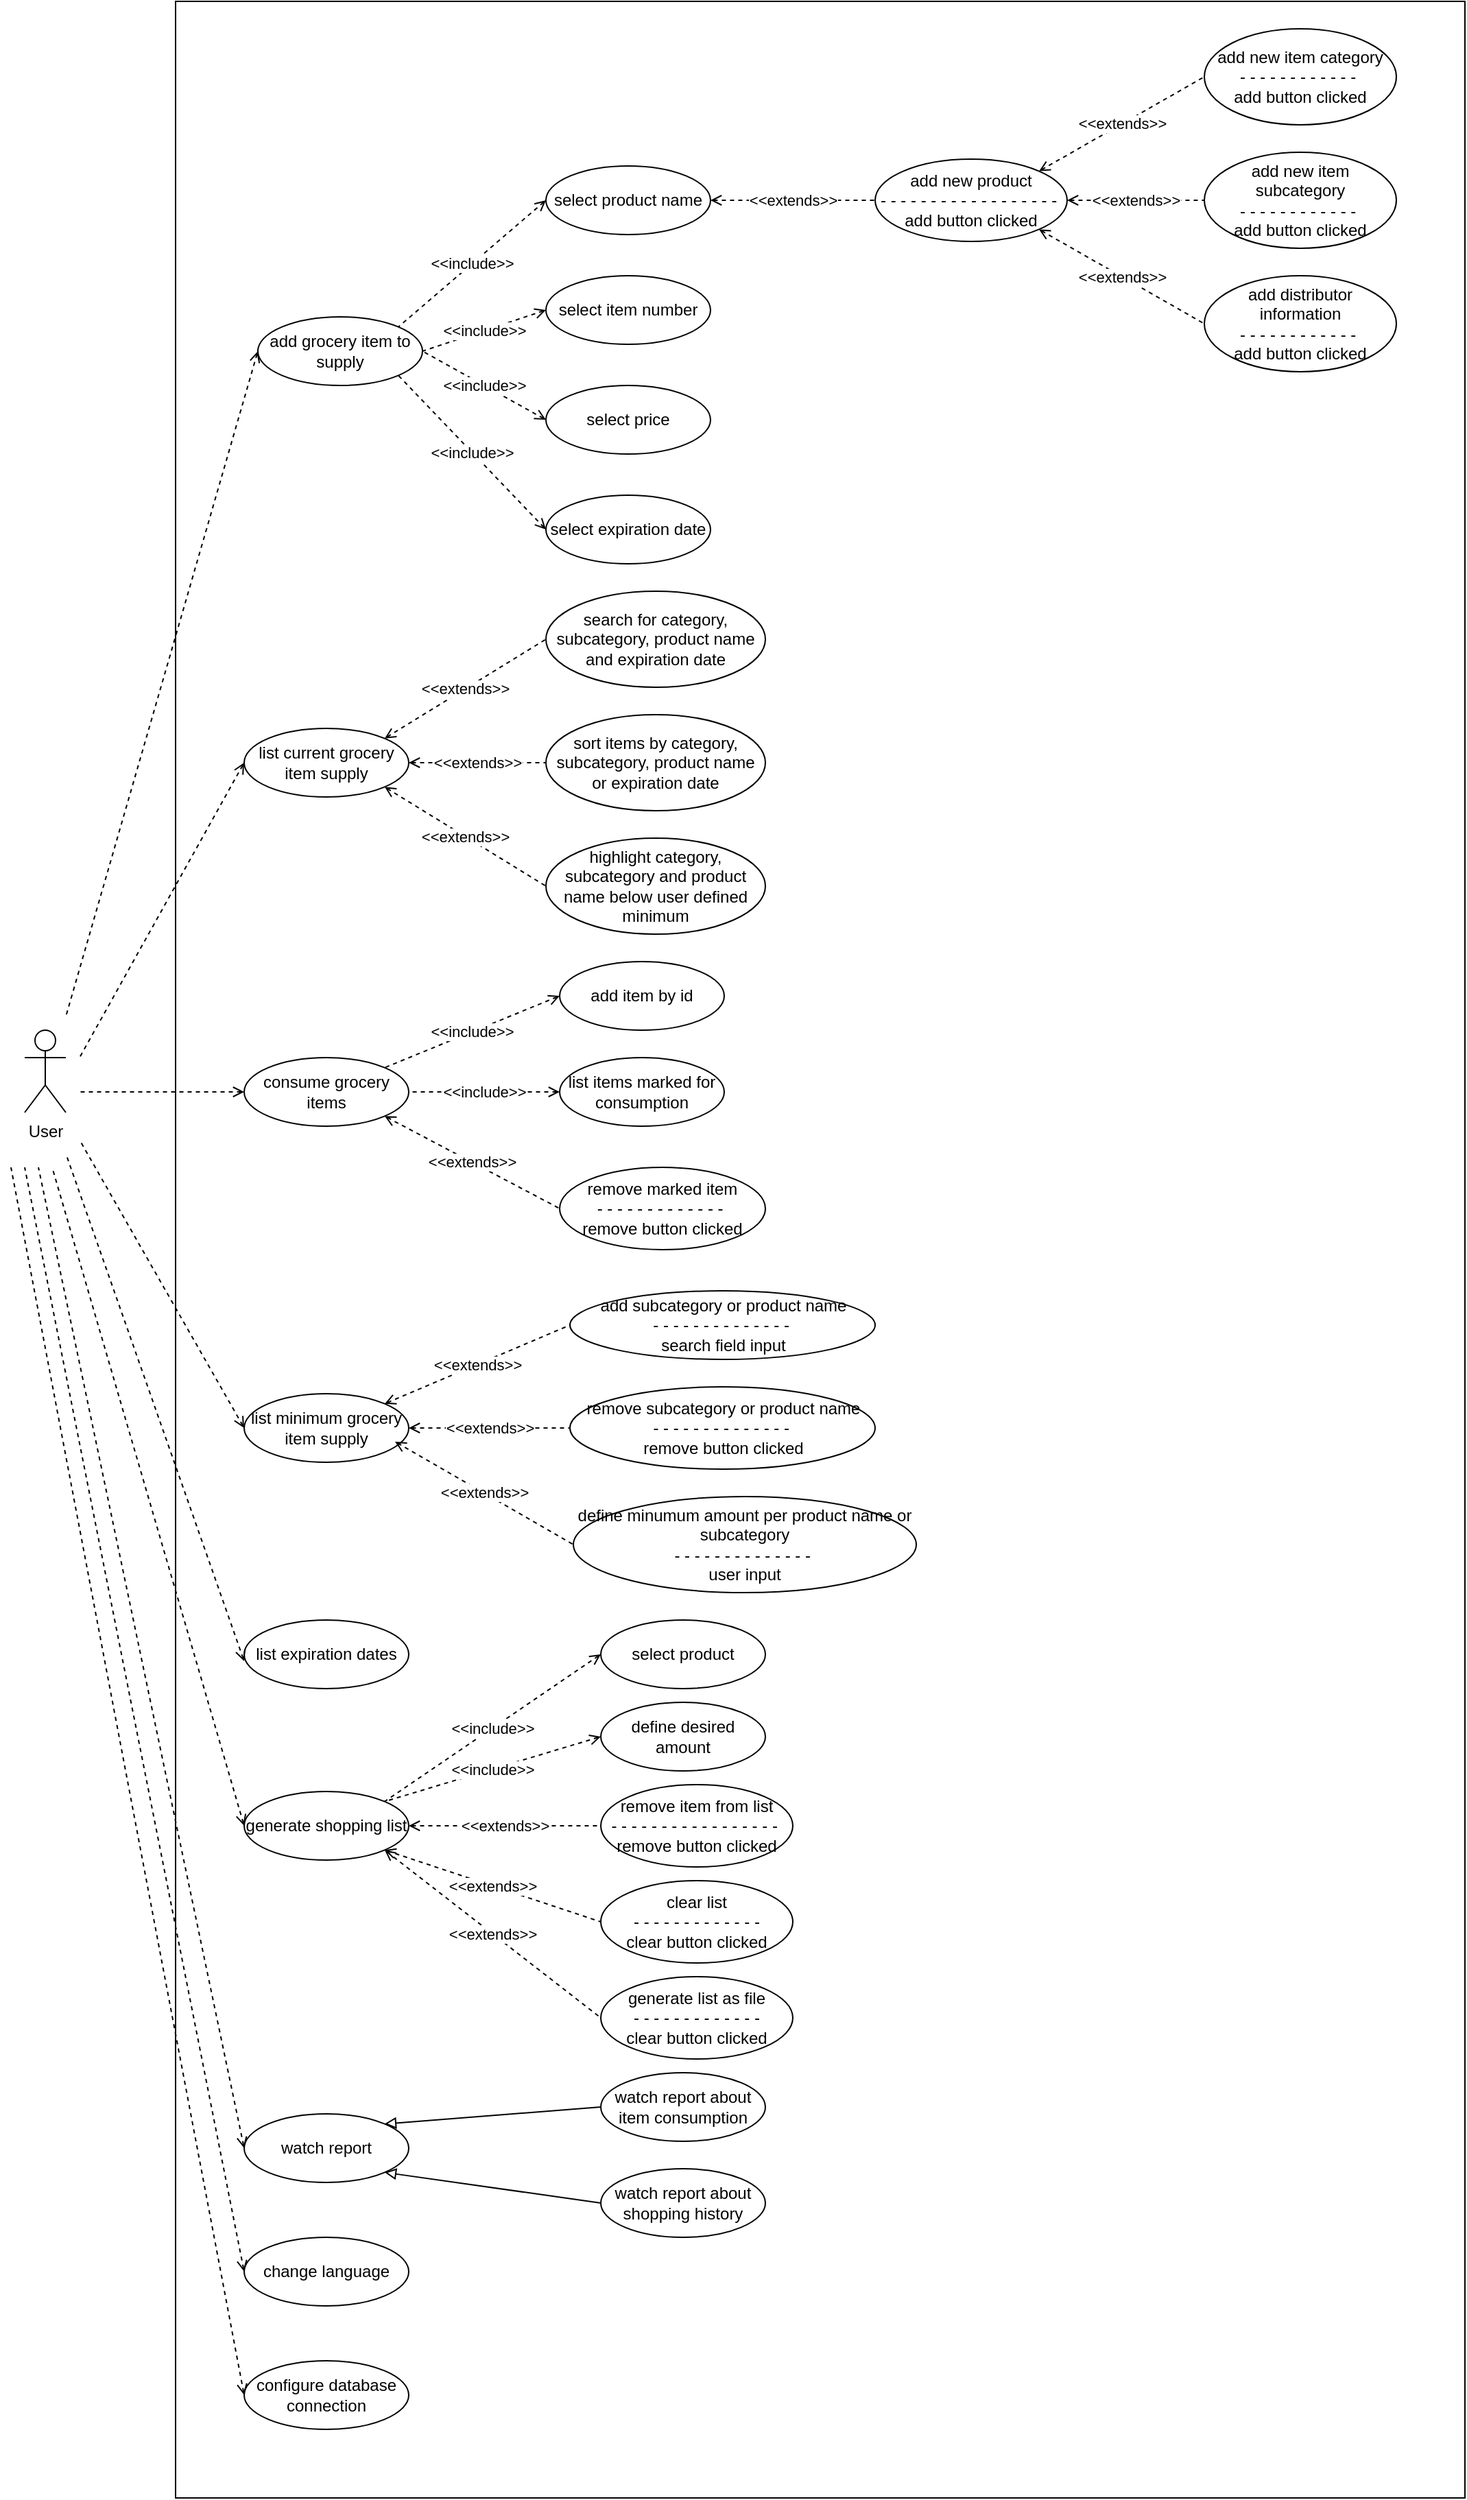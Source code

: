 <mxfile version="14.9.6" type="device"><diagram id="CXvOEYjl-QZi8Yd1SQMu" name="Page-1"><mxGraphModel dx="1422" dy="1916" grid="1" gridSize="10" guides="1" tooltips="1" connect="1" arrows="1" fold="1" page="1" pageScale="1" pageWidth="850" pageHeight="1100" math="0" shadow="0"><root><mxCell id="0"/><mxCell id="1" parent="0"/><mxCell id="HO4sy6wD4Do_vqtwscNl-35" value="" style="rounded=0;whiteSpace=wrap;html=1;" vertex="1" parent="1"><mxGeometry x="140" y="-150" width="940" height="1820" as="geometry"/></mxCell><mxCell id="upDTwDqbXrB3HeEW6F6O-1" value="User" style="shape=umlActor;verticalLabelPosition=bottom;verticalAlign=top;html=1;outlineConnect=0;" parent="1" vertex="1"><mxGeometry x="30" y="600" width="30" height="60" as="geometry"/></mxCell><mxCell id="upDTwDqbXrB3HeEW6F6O-2" value="add grocery item to supply" style="ellipse;whiteSpace=wrap;html=1;align=center;" parent="1" vertex="1"><mxGeometry x="200" y="80" width="120" height="50" as="geometry"/></mxCell><mxCell id="upDTwDqbXrB3HeEW6F6O-7" value="list current grocery item supply" style="ellipse;whiteSpace=wrap;html=1;align=center;" parent="1" vertex="1"><mxGeometry x="190" y="380" width="120" height="50" as="geometry"/></mxCell><mxCell id="upDTwDqbXrB3HeEW6F6O-8" value="consume grocery items" style="ellipse;whiteSpace=wrap;html=1;align=center;" parent="1" vertex="1"><mxGeometry x="190" y="620" width="120" height="50" as="geometry"/></mxCell><mxCell id="upDTwDqbXrB3HeEW6F6O-9" value="list minimum grocery item supply" style="ellipse;whiteSpace=wrap;html=1;align=center;" parent="1" vertex="1"><mxGeometry x="190" y="865" width="120" height="50" as="geometry"/></mxCell><mxCell id="upDTwDqbXrB3HeEW6F6O-10" value="list expiration dates" style="ellipse;whiteSpace=wrap;html=1;align=center;" parent="1" vertex="1"><mxGeometry x="190" y="1030" width="120" height="50" as="geometry"/></mxCell><mxCell id="upDTwDqbXrB3HeEW6F6O-11" value="generate shopping list" style="ellipse;whiteSpace=wrap;html=1;align=center;" parent="1" vertex="1"><mxGeometry x="190" y="1155" width="120" height="50" as="geometry"/></mxCell><mxCell id="upDTwDqbXrB3HeEW6F6O-12" value="watch report about item consumption" style="ellipse;whiteSpace=wrap;html=1;align=center;" parent="1" vertex="1"><mxGeometry x="450" y="1360" width="120" height="50" as="geometry"/></mxCell><mxCell id="upDTwDqbXrB3HeEW6F6O-13" value="watch report about shopping history" style="ellipse;whiteSpace=wrap;html=1;align=center;" parent="1" vertex="1"><mxGeometry x="450" y="1430" width="120" height="50" as="geometry"/></mxCell><mxCell id="upDTwDqbXrB3HeEW6F6O-14" value="change language" style="ellipse;whiteSpace=wrap;html=1;align=center;" parent="1" vertex="1"><mxGeometry x="190" y="1480" width="120" height="50" as="geometry"/></mxCell><mxCell id="upDTwDqbXrB3HeEW6F6O-15" value="configure database connection" style="ellipse;whiteSpace=wrap;html=1;align=center;" parent="1" vertex="1"><mxGeometry x="190" y="1570" width="120" height="50" as="geometry"/></mxCell><mxCell id="upDTwDqbXrB3HeEW6F6O-17" value="select product name" style="ellipse;whiteSpace=wrap;html=1;align=center;" parent="1" vertex="1"><mxGeometry x="410" y="-30" width="120" height="50" as="geometry"/></mxCell><mxCell id="upDTwDqbXrB3HeEW6F6O-18" value="select item number" style="ellipse;whiteSpace=wrap;html=1;align=center;" parent="1" vertex="1"><mxGeometry x="410" y="50" width="120" height="50" as="geometry"/></mxCell><mxCell id="upDTwDqbXrB3HeEW6F6O-19" value="select price" style="ellipse;whiteSpace=wrap;html=1;align=center;" parent="1" vertex="1"><mxGeometry x="410" y="130" width="120" height="50" as="geometry"/></mxCell><mxCell id="upDTwDqbXrB3HeEW6F6O-20" value="select expiration date" style="ellipse;whiteSpace=wrap;html=1;align=center;" parent="1" vertex="1"><mxGeometry x="410" y="210" width="120" height="50" as="geometry"/></mxCell><mxCell id="upDTwDqbXrB3HeEW6F6O-21" value="add new product&lt;br&gt;- - - - - - - - - - - - - - - - - -&amp;nbsp;&lt;br&gt;add button clicked" style="ellipse;whiteSpace=wrap;html=1;align=center;" parent="1" vertex="1"><mxGeometry x="650" y="-35" width="140" height="60" as="geometry"/></mxCell><mxCell id="upDTwDqbXrB3HeEW6F6O-22" value="add new item category&lt;br&gt;- - - - - - - - - - - -&amp;nbsp;&lt;br&gt;add button clicked" style="ellipse;whiteSpace=wrap;html=1;align=center;" parent="1" vertex="1"><mxGeometry x="890" y="-130" width="140" height="70" as="geometry"/></mxCell><mxCell id="upDTwDqbXrB3HeEW6F6O-25" value="&amp;lt;&amp;lt;include&amp;gt;&amp;gt;" style="endArrow=none;dashed=1;html=1;strokeWidth=1;startArrow=open;startFill=0;exitX=0;exitY=0.5;exitDx=0;exitDy=0;entryX=1;entryY=0;entryDx=0;entryDy=0;" parent="1" source="upDTwDqbXrB3HeEW6F6O-17" target="upDTwDqbXrB3HeEW6F6O-2" edge="1"><mxGeometry width="50" height="50" relative="1" as="geometry"><mxPoint x="530" y="470" as="sourcePoint"/><mxPoint x="330" y="40" as="targetPoint"/></mxGeometry></mxCell><mxCell id="upDTwDqbXrB3HeEW6F6O-27" value="&amp;lt;&amp;lt;include&amp;gt;&amp;gt;" style="endArrow=none;dashed=1;html=1;strokeWidth=1;startArrow=open;startFill=0;exitX=0;exitY=0.5;exitDx=0;exitDy=0;entryX=1;entryY=0.5;entryDx=0;entryDy=0;" parent="1" source="upDTwDqbXrB3HeEW6F6O-18" target="upDTwDqbXrB3HeEW6F6O-2" edge="1"><mxGeometry width="50" height="50" relative="1" as="geometry"><mxPoint x="420" y="75" as="sourcePoint"/><mxPoint x="330" y="115" as="targetPoint"/></mxGeometry></mxCell><mxCell id="upDTwDqbXrB3HeEW6F6O-28" value="&amp;lt;&amp;lt;include&amp;gt;&amp;gt;" style="endArrow=none;dashed=1;html=1;strokeWidth=1;startArrow=open;startFill=0;exitX=0;exitY=0.5;exitDx=0;exitDy=0;entryX=1;entryY=0.5;entryDx=0;entryDy=0;" parent="1" source="upDTwDqbXrB3HeEW6F6O-19" target="upDTwDqbXrB3HeEW6F6O-2" edge="1"><mxGeometry width="50" height="50" relative="1" as="geometry"><mxPoint x="420" y="145" as="sourcePoint"/><mxPoint x="330" y="115" as="targetPoint"/></mxGeometry></mxCell><mxCell id="upDTwDqbXrB3HeEW6F6O-29" value="&amp;lt;&amp;lt;include&amp;gt;&amp;gt;" style="endArrow=none;dashed=1;html=1;strokeWidth=1;startArrow=open;startFill=0;exitX=0;exitY=0.5;exitDx=0;exitDy=0;entryX=1;entryY=1;entryDx=0;entryDy=0;" parent="1" source="upDTwDqbXrB3HeEW6F6O-20" target="upDTwDqbXrB3HeEW6F6O-2" edge="1"><mxGeometry width="50" height="50" relative="1" as="geometry"><mxPoint x="420" y="215" as="sourcePoint"/><mxPoint x="330" y="115" as="targetPoint"/></mxGeometry></mxCell><mxCell id="upDTwDqbXrB3HeEW6F6O-30" value="&amp;lt;&amp;lt;extends&amp;gt;&amp;gt;" style="endArrow=none;dashed=1;html=1;strokeWidth=1;startArrow=open;startFill=0;exitX=1;exitY=0.5;exitDx=0;exitDy=0;entryX=0;entryY=0.5;entryDx=0;entryDy=0;" parent="1" source="upDTwDqbXrB3HeEW6F6O-17" target="upDTwDqbXrB3HeEW6F6O-21" edge="1"><mxGeometry width="50" height="50" relative="1" as="geometry"><mxPoint x="857.57" y="310" as="sourcePoint"/><mxPoint x="749.996" y="402.322" as="targetPoint"/></mxGeometry></mxCell><mxCell id="upDTwDqbXrB3HeEW6F6O-31" value="add new item subcategory&lt;br&gt;- - - - - - - - - - - -&amp;nbsp;&lt;br&gt;add button clicked" style="ellipse;whiteSpace=wrap;html=1;align=center;" parent="1" vertex="1"><mxGeometry x="890" y="-40" width="140" height="70" as="geometry"/></mxCell><mxCell id="upDTwDqbXrB3HeEW6F6O-32" value="add distributor information&lt;br&gt;- - - - - - - - - - - -&amp;nbsp;&lt;br&gt;add button clicked" style="ellipse;whiteSpace=wrap;html=1;align=center;" parent="1" vertex="1"><mxGeometry x="890" y="50" width="140" height="70" as="geometry"/></mxCell><mxCell id="upDTwDqbXrB3HeEW6F6O-33" value="&amp;lt;&amp;lt;extends&amp;gt;&amp;gt;" style="endArrow=none;dashed=1;html=1;strokeWidth=1;startArrow=open;startFill=0;exitX=1;exitY=0;exitDx=0;exitDy=0;entryX=0;entryY=0.5;entryDx=0;entryDy=0;" parent="1" source="upDTwDqbXrB3HeEW6F6O-21" target="upDTwDqbXrB3HeEW6F6O-22" edge="1"><mxGeometry width="50" height="50" relative="1" as="geometry"><mxPoint x="540" y="5" as="sourcePoint"/><mxPoint x="660" y="5" as="targetPoint"/></mxGeometry></mxCell><mxCell id="upDTwDqbXrB3HeEW6F6O-34" value="&amp;lt;&amp;lt;extends&amp;gt;&amp;gt;" style="endArrow=none;dashed=1;html=1;strokeWidth=1;startArrow=open;startFill=0;exitX=1;exitY=0.5;exitDx=0;exitDy=0;entryX=0;entryY=0.5;entryDx=0;entryDy=0;" parent="1" source="upDTwDqbXrB3HeEW6F6O-21" target="upDTwDqbXrB3HeEW6F6O-31" edge="1"><mxGeometry width="50" height="50" relative="1" as="geometry"><mxPoint x="779.497" y="-16.213" as="sourcePoint"/><mxPoint x="860" y="-85" as="targetPoint"/></mxGeometry></mxCell><mxCell id="upDTwDqbXrB3HeEW6F6O-35" value="&amp;lt;&amp;lt;extends&amp;gt;&amp;gt;" style="endArrow=none;dashed=1;html=1;strokeWidth=1;startArrow=open;startFill=0;exitX=1;exitY=1;exitDx=0;exitDy=0;entryX=0;entryY=0.5;entryDx=0;entryDy=0;" parent="1" source="upDTwDqbXrB3HeEW6F6O-21" target="upDTwDqbXrB3HeEW6F6O-32" edge="1"><mxGeometry width="50" height="50" relative="1" as="geometry"><mxPoint x="800" y="5" as="sourcePoint"/><mxPoint x="900" y="5" as="targetPoint"/></mxGeometry></mxCell><mxCell id="HO4sy6wD4Do_vqtwscNl-1" value="search for category, subcategory, product name and expiration date" style="ellipse;whiteSpace=wrap;html=1;align=center;" vertex="1" parent="1"><mxGeometry x="410" y="280" width="160" height="70" as="geometry"/></mxCell><mxCell id="HO4sy6wD4Do_vqtwscNl-2" value="sort items by category, subcategory, product name or expiration date" style="ellipse;whiteSpace=wrap;html=1;align=center;" vertex="1" parent="1"><mxGeometry x="410" y="370" width="160" height="70" as="geometry"/></mxCell><mxCell id="HO4sy6wD4Do_vqtwscNl-3" value="&amp;lt;&amp;lt;extends&amp;gt;&amp;gt;" style="endArrow=none;dashed=1;html=1;strokeWidth=1;startArrow=open;startFill=0;exitX=1;exitY=0;exitDx=0;exitDy=0;entryX=0;entryY=0.5;entryDx=0;entryDy=0;" edge="1" parent="1" source="upDTwDqbXrB3HeEW6F6O-7" target="HO4sy6wD4Do_vqtwscNl-1"><mxGeometry width="50" height="50" relative="1" as="geometry"><mxPoint x="540" y="5" as="sourcePoint"/><mxPoint x="660" y="5" as="targetPoint"/></mxGeometry></mxCell><mxCell id="HO4sy6wD4Do_vqtwscNl-4" value="&amp;lt;&amp;lt;extends&amp;gt;&amp;gt;" style="endArrow=none;dashed=1;html=1;strokeWidth=1;startArrow=open;startFill=0;exitX=1;exitY=0.5;exitDx=0;exitDy=0;entryX=0;entryY=0.5;entryDx=0;entryDy=0;" edge="1" parent="1" source="upDTwDqbXrB3HeEW6F6O-7" target="HO4sy6wD4Do_vqtwscNl-2"><mxGeometry width="50" height="50" relative="1" as="geometry"><mxPoint x="312.426" y="357.322" as="sourcePoint"/><mxPoint x="420" y="325" as="targetPoint"/></mxGeometry></mxCell><mxCell id="HO4sy6wD4Do_vqtwscNl-5" value="highlight category, subcategory and product name below user defined minimum" style="ellipse;whiteSpace=wrap;html=1;align=center;" vertex="1" parent="1"><mxGeometry x="410" y="460" width="160" height="70" as="geometry"/></mxCell><mxCell id="HO4sy6wD4Do_vqtwscNl-6" value="&amp;lt;&amp;lt;extends&amp;gt;&amp;gt;" style="endArrow=none;dashed=1;html=1;strokeWidth=1;startArrow=open;startFill=0;exitX=1;exitY=1;exitDx=0;exitDy=0;entryX=0;entryY=0.5;entryDx=0;entryDy=0;" edge="1" parent="1" source="upDTwDqbXrB3HeEW6F6O-7" target="HO4sy6wD4Do_vqtwscNl-5"><mxGeometry width="50" height="50" relative="1" as="geometry"><mxPoint x="239.996" y="483.838" as="sourcePoint"/><mxPoint x="347.57" y="506.16" as="targetPoint"/></mxGeometry></mxCell><mxCell id="HO4sy6wD4Do_vqtwscNl-7" value="add item by id" style="ellipse;whiteSpace=wrap;html=1;align=center;" vertex="1" parent="1"><mxGeometry x="420" y="550" width="120" height="50" as="geometry"/></mxCell><mxCell id="HO4sy6wD4Do_vqtwscNl-8" value="&amp;lt;&amp;lt;include&amp;gt;&amp;gt;" style="endArrow=none;dashed=1;html=1;strokeWidth=1;startArrow=open;startFill=0;exitX=0;exitY=0.5;exitDx=0;exitDy=0;entryX=1;entryY=0;entryDx=0;entryDy=0;" edge="1" parent="1" source="HO4sy6wD4Do_vqtwscNl-7" target="upDTwDqbXrB3HeEW6F6O-8"><mxGeometry width="50" height="50" relative="1" as="geometry"><mxPoint x="640.14" y="555" as="sourcePoint"/><mxPoint x="359.996" y="577.322" as="targetPoint"/></mxGeometry></mxCell><mxCell id="HO4sy6wD4Do_vqtwscNl-9" value="list items marked for consumption" style="ellipse;whiteSpace=wrap;html=1;align=center;" vertex="1" parent="1"><mxGeometry x="420" y="620" width="120" height="50" as="geometry"/></mxCell><mxCell id="HO4sy6wD4Do_vqtwscNl-10" value="remove marked item&lt;br&gt;- - - - - - - - - - - - -&amp;nbsp;&lt;br&gt;remove button clicked" style="ellipse;whiteSpace=wrap;html=1;align=center;" vertex="1" parent="1"><mxGeometry x="420" y="700" width="150" height="60" as="geometry"/></mxCell><mxCell id="HO4sy6wD4Do_vqtwscNl-11" value="&amp;lt;&amp;lt;include&amp;gt;&amp;gt;" style="endArrow=none;dashed=1;html=1;strokeWidth=1;startArrow=open;startFill=0;exitX=0;exitY=0.5;exitDx=0;exitDy=0;entryX=1;entryY=0.5;entryDx=0;entryDy=0;" edge="1" parent="1" source="HO4sy6wD4Do_vqtwscNl-9" target="upDTwDqbXrB3HeEW6F6O-8"><mxGeometry width="50" height="50" relative="1" as="geometry"><mxPoint x="430" y="595" as="sourcePoint"/><mxPoint x="302.426" y="597.322" as="targetPoint"/></mxGeometry></mxCell><mxCell id="HO4sy6wD4Do_vqtwscNl-12" value="&amp;lt;&amp;lt;extends&amp;gt;&amp;gt;" style="endArrow=none;dashed=1;html=1;strokeWidth=1;startArrow=open;startFill=0;exitX=1;exitY=1;exitDx=0;exitDy=0;entryX=0;entryY=0.5;entryDx=0;entryDy=0;" edge="1" parent="1" source="upDTwDqbXrB3HeEW6F6O-8" target="HO4sy6wD4Do_vqtwscNl-10"><mxGeometry width="50" height="50" relative="1" as="geometry"><mxPoint x="259.996" y="688.838" as="sourcePoint"/><mxPoint x="377.57" y="761.16" as="targetPoint"/></mxGeometry></mxCell><mxCell id="HO4sy6wD4Do_vqtwscNl-14" value="add subcategory or product name&lt;br&gt;- - - - - - - - - - - - - -&amp;nbsp;&lt;br&gt;search field input" style="ellipse;whiteSpace=wrap;html=1;align=center;" vertex="1" parent="1"><mxGeometry x="427.5" y="790" width="222.5" height="50" as="geometry"/></mxCell><mxCell id="HO4sy6wD4Do_vqtwscNl-15" value="define minumum amount per product name or subcategory&lt;br&gt;- - - - - - - - - - - - - -&amp;nbsp;&lt;br&gt;user input" style="ellipse;whiteSpace=wrap;html=1;align=center;" vertex="1" parent="1"><mxGeometry x="430" y="940" width="250" height="70" as="geometry"/></mxCell><mxCell id="HO4sy6wD4Do_vqtwscNl-16" value="remove subcategory or product name&lt;br&gt;- - - - - - - - - - - - - -&amp;nbsp;&lt;br&gt;remove button clicked" style="ellipse;whiteSpace=wrap;html=1;align=center;" vertex="1" parent="1"><mxGeometry x="427.5" y="860" width="222.5" height="60" as="geometry"/></mxCell><mxCell id="HO4sy6wD4Do_vqtwscNl-18" value="&amp;lt;&amp;lt;extends&amp;gt;&amp;gt;" style="endArrow=none;dashed=1;html=1;strokeWidth=1;startArrow=open;startFill=0;exitX=1;exitY=0;exitDx=0;exitDy=0;entryX=0;entryY=0.5;entryDx=0;entryDy=0;" edge="1" parent="1" source="upDTwDqbXrB3HeEW6F6O-9" target="HO4sy6wD4Do_vqtwscNl-14"><mxGeometry width="50" height="50" relative="1" as="geometry"><mxPoint x="302.426" y="672.678" as="sourcePoint"/><mxPoint x="430" y="740" as="targetPoint"/></mxGeometry></mxCell><mxCell id="HO4sy6wD4Do_vqtwscNl-19" value="&amp;lt;&amp;lt;extends&amp;gt;&amp;gt;" style="endArrow=none;dashed=1;html=1;strokeWidth=1;startArrow=open;startFill=0;exitX=1;exitY=0.5;exitDx=0;exitDy=0;entryX=0;entryY=0.5;entryDx=0;entryDy=0;" edge="1" parent="1" source="upDTwDqbXrB3HeEW6F6O-9" target="HO4sy6wD4Do_vqtwscNl-16"><mxGeometry width="50" height="50" relative="1" as="geometry"><mxPoint x="302.426" y="882.322" as="sourcePoint"/><mxPoint x="437.5" y="825" as="targetPoint"/></mxGeometry></mxCell><mxCell id="HO4sy6wD4Do_vqtwscNl-21" value="&amp;lt;&amp;lt;extends&amp;gt;&amp;gt;" style="endArrow=none;dashed=1;html=1;strokeWidth=1;startArrow=open;startFill=0;entryX=0;entryY=0.5;entryDx=0;entryDy=0;" edge="1" parent="1" target="HO4sy6wD4Do_vqtwscNl-15"><mxGeometry width="50" height="50" relative="1" as="geometry"><mxPoint x="300" y="900" as="sourcePoint"/><mxPoint x="437.5" y="900" as="targetPoint"/></mxGeometry></mxCell><mxCell id="HO4sy6wD4Do_vqtwscNl-22" value="select product" style="ellipse;whiteSpace=wrap;html=1;align=center;" vertex="1" parent="1"><mxGeometry x="450" y="1030" width="120" height="50" as="geometry"/></mxCell><mxCell id="HO4sy6wD4Do_vqtwscNl-23" value="define desired amount" style="ellipse;whiteSpace=wrap;html=1;align=center;" vertex="1" parent="1"><mxGeometry x="450" y="1090" width="120" height="50" as="geometry"/></mxCell><mxCell id="HO4sy6wD4Do_vqtwscNl-24" value="remove item from list&lt;br&gt;- - - - - - - - - - - - - - - - -&amp;nbsp;&lt;br&gt;remove button clicked" style="ellipse;whiteSpace=wrap;html=1;align=center;" vertex="1" parent="1"><mxGeometry x="450" y="1150" width="140" height="60" as="geometry"/></mxCell><mxCell id="HO4sy6wD4Do_vqtwscNl-25" value="clear list&lt;br&gt;- - - - - - - - - - - - -&lt;br&gt;clear button clicked" style="ellipse;whiteSpace=wrap;html=1;align=center;" vertex="1" parent="1"><mxGeometry x="450" y="1220" width="140" height="60" as="geometry"/></mxCell><mxCell id="HO4sy6wD4Do_vqtwscNl-26" value="generate list as file&lt;br&gt;- - - - - - - - - - - - -&lt;br&gt;clear button clicked" style="ellipse;whiteSpace=wrap;html=1;align=center;" vertex="1" parent="1"><mxGeometry x="450" y="1290" width="140" height="60" as="geometry"/></mxCell><mxCell id="HO4sy6wD4Do_vqtwscNl-27" value="&amp;lt;&amp;lt;extends&amp;gt;&amp;gt;" style="endArrow=none;dashed=1;html=1;strokeWidth=1;startArrow=open;startFill=0;entryX=0;entryY=0.5;entryDx=0;entryDy=0;exitX=1;exitY=1;exitDx=0;exitDy=0;" edge="1" parent="1" source="upDTwDqbXrB3HeEW6F6O-11" target="HO4sy6wD4Do_vqtwscNl-26"><mxGeometry width="50" height="50" relative="1" as="geometry"><mxPoint x="310" y="860" as="sourcePoint"/><mxPoint x="440" y="935" as="targetPoint"/></mxGeometry></mxCell><mxCell id="HO4sy6wD4Do_vqtwscNl-28" value="&amp;lt;&amp;lt;extends&amp;gt;&amp;gt;" style="endArrow=none;dashed=1;html=1;strokeWidth=1;startArrow=open;startFill=0;entryX=0;entryY=0.5;entryDx=0;entryDy=0;exitX=1;exitY=1;exitDx=0;exitDy=0;" edge="1" parent="1" source="upDTwDqbXrB3HeEW6F6O-11" target="HO4sy6wD4Do_vqtwscNl-25"><mxGeometry width="50" height="50" relative="1" as="geometry"><mxPoint x="302.426" y="1207.678" as="sourcePoint"/><mxPoint x="460" y="1330" as="targetPoint"/></mxGeometry></mxCell><mxCell id="HO4sy6wD4Do_vqtwscNl-29" value="&amp;lt;&amp;lt;extends&amp;gt;&amp;gt;" style="endArrow=none;dashed=1;html=1;strokeWidth=1;startArrow=open;startFill=0;entryX=0;entryY=0.5;entryDx=0;entryDy=0;exitX=1;exitY=0.5;exitDx=0;exitDy=0;" edge="1" parent="1" source="upDTwDqbXrB3HeEW6F6O-11" target="HO4sy6wD4Do_vqtwscNl-24"><mxGeometry width="50" height="50" relative="1" as="geometry"><mxPoint x="302.426" y="1207.678" as="sourcePoint"/><mxPoint x="460" y="1260" as="targetPoint"/></mxGeometry></mxCell><mxCell id="HO4sy6wD4Do_vqtwscNl-30" value="&amp;lt;&amp;lt;include&amp;gt;&amp;gt;" style="endArrow=none;dashed=1;html=1;strokeWidth=1;startArrow=open;startFill=0;exitX=0;exitY=0.5;exitDx=0;exitDy=0;entryX=1;entryY=0;entryDx=0;entryDy=0;" edge="1" parent="1" source="HO4sy6wD4Do_vqtwscNl-23" target="upDTwDqbXrB3HeEW6F6O-11"><mxGeometry width="50" height="50" relative="1" as="geometry"><mxPoint x="420" y="1130" as="sourcePoint"/><mxPoint x="310" y="1130" as="targetPoint"/></mxGeometry></mxCell><mxCell id="HO4sy6wD4Do_vqtwscNl-31" value="&amp;lt;&amp;lt;include&amp;gt;&amp;gt;" style="endArrow=none;dashed=1;html=1;strokeWidth=1;startArrow=open;startFill=0;exitX=0;exitY=0.5;exitDx=0;exitDy=0;entryX=1;entryY=0;entryDx=0;entryDy=0;" edge="1" parent="1" source="HO4sy6wD4Do_vqtwscNl-22" target="upDTwDqbXrB3HeEW6F6O-11"><mxGeometry width="50" height="50" relative="1" as="geometry"><mxPoint x="460" y="1125" as="sourcePoint"/><mxPoint x="280" y="1110" as="targetPoint"/></mxGeometry></mxCell><mxCell id="HO4sy6wD4Do_vqtwscNl-32" value="watch report" style="ellipse;whiteSpace=wrap;html=1;align=center;" vertex="1" parent="1"><mxGeometry x="190" y="1390" width="120" height="50" as="geometry"/></mxCell><mxCell id="HO4sy6wD4Do_vqtwscNl-33" value="" style="endArrow=none;html=1;strokeWidth=1;startArrow=block;startFill=0;entryX=0;entryY=0.5;entryDx=0;entryDy=0;exitX=1;exitY=1;exitDx=0;exitDy=0;" edge="1" parent="1" source="HO4sy6wD4Do_vqtwscNl-32" target="upDTwDqbXrB3HeEW6F6O-13"><mxGeometry width="50" height="50" relative="1" as="geometry"><mxPoint x="642.426" y="1539.998" as="sourcePoint"/><mxPoint x="800" y="1662.32" as="targetPoint"/></mxGeometry></mxCell><mxCell id="HO4sy6wD4Do_vqtwscNl-34" value="" style="endArrow=none;html=1;strokeWidth=1;startArrow=block;startFill=0;entryX=0;entryY=0.5;entryDx=0;entryDy=0;exitX=1;exitY=0;exitDx=0;exitDy=0;" edge="1" parent="1" source="HO4sy6wD4Do_vqtwscNl-32" target="upDTwDqbXrB3HeEW6F6O-12"><mxGeometry width="50" height="50" relative="1" as="geometry"><mxPoint x="262.426" y="1489.998" as="sourcePoint"/><mxPoint x="420" y="1612.32" as="targetPoint"/></mxGeometry></mxCell><mxCell id="HO4sy6wD4Do_vqtwscNl-36" value="" style="endArrow=none;dashed=1;html=1;strokeWidth=1;startArrow=open;startFill=0;exitX=0;exitY=0.5;exitDx=0;exitDy=0;" edge="1" parent="1" source="upDTwDqbXrB3HeEW6F6O-8"><mxGeometry width="50" height="50" relative="1" as="geometry"><mxPoint x="1257.57" y="630" as="sourcePoint"/><mxPoint x="70" y="645" as="targetPoint"/></mxGeometry></mxCell><mxCell id="HO4sy6wD4Do_vqtwscNl-37" value="" style="endArrow=none;dashed=1;html=1;strokeWidth=1;startArrow=open;startFill=0;exitX=0;exitY=0.5;exitDx=0;exitDy=0;" edge="1" parent="1" source="upDTwDqbXrB3HeEW6F6O-2"><mxGeometry width="50" height="50" relative="1" as="geometry"><mxPoint x="200" y="655" as="sourcePoint"/><mxPoint x="60" y="590" as="targetPoint"/></mxGeometry></mxCell><mxCell id="HO4sy6wD4Do_vqtwscNl-38" value="" style="endArrow=none;dashed=1;html=1;strokeWidth=1;startArrow=open;startFill=0;exitX=0;exitY=0.5;exitDx=0;exitDy=0;" edge="1" parent="1" source="upDTwDqbXrB3HeEW6F6O-7"><mxGeometry width="50" height="50" relative="1" as="geometry"><mxPoint x="210" y="115" as="sourcePoint"/><mxPoint x="70" y="620" as="targetPoint"/></mxGeometry></mxCell><mxCell id="HO4sy6wD4Do_vqtwscNl-39" value="" style="endArrow=none;dashed=1;html=1;strokeWidth=1;startArrow=open;startFill=0;exitX=0;exitY=0.5;exitDx=0;exitDy=0;" edge="1" parent="1" source="upDTwDqbXrB3HeEW6F6O-9"><mxGeometry width="50" height="50" relative="1" as="geometry"><mxPoint x="200" y="415" as="sourcePoint"/><mxPoint x="70" y="680" as="targetPoint"/></mxGeometry></mxCell><mxCell id="HO4sy6wD4Do_vqtwscNl-40" value="" style="endArrow=none;dashed=1;html=1;strokeWidth=1;startArrow=open;startFill=0;" edge="1" parent="1"><mxGeometry width="50" height="50" relative="1" as="geometry"><mxPoint x="190" y="1060" as="sourcePoint"/><mxPoint x="60" y="690" as="targetPoint"/></mxGeometry></mxCell><mxCell id="HO4sy6wD4Do_vqtwscNl-41" value="" style="endArrow=none;dashed=1;html=1;strokeWidth=1;startArrow=open;startFill=0;" edge="1" parent="1"><mxGeometry width="50" height="50" relative="1" as="geometry"><mxPoint x="190" y="1180" as="sourcePoint"/><mxPoint x="50" y="700" as="targetPoint"/></mxGeometry></mxCell><mxCell id="HO4sy6wD4Do_vqtwscNl-42" value="" style="endArrow=none;dashed=1;html=1;strokeWidth=1;startArrow=open;startFill=0;exitX=0;exitY=0.5;exitDx=0;exitDy=0;" edge="1" parent="1" source="HO4sy6wD4Do_vqtwscNl-32"><mxGeometry width="50" height="50" relative="1" as="geometry"><mxPoint x="200" y="1190" as="sourcePoint"/><mxPoint x="40" y="700" as="targetPoint"/></mxGeometry></mxCell><mxCell id="HO4sy6wD4Do_vqtwscNl-43" value="" style="endArrow=none;dashed=1;html=1;strokeWidth=1;startArrow=open;startFill=0;exitX=0;exitY=0.5;exitDx=0;exitDy=0;" edge="1" parent="1" source="upDTwDqbXrB3HeEW6F6O-14"><mxGeometry width="50" height="50" relative="1" as="geometry"><mxPoint x="170" y="1455" as="sourcePoint"/><mxPoint x="30" y="700" as="targetPoint"/></mxGeometry></mxCell><mxCell id="HO4sy6wD4Do_vqtwscNl-44" value="" style="endArrow=none;dashed=1;html=1;strokeWidth=1;startArrow=open;startFill=0;exitX=0;exitY=0.5;exitDx=0;exitDy=0;" edge="1" parent="1" source="upDTwDqbXrB3HeEW6F6O-15"><mxGeometry width="50" height="50" relative="1" as="geometry"><mxPoint x="150" y="1555" as="sourcePoint"/><mxPoint x="20" y="700" as="targetPoint"/></mxGeometry></mxCell></root></mxGraphModel></diagram></mxfile>